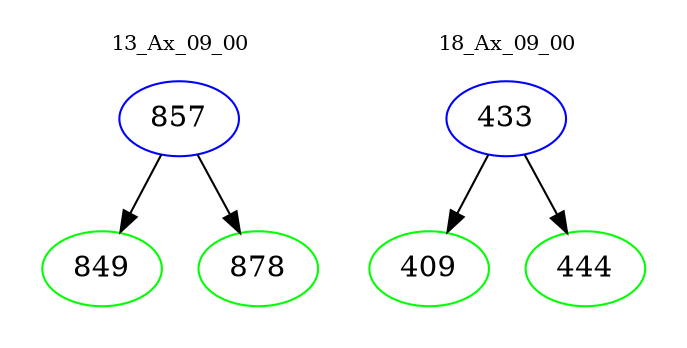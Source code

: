 digraph{
subgraph cluster_0 {
color = white
label = "13_Ax_09_00";
fontsize=10;
T0_857 [label="857", color="blue"]
T0_857 -> T0_849 [color="black"]
T0_849 [label="849", color="green"]
T0_857 -> T0_878 [color="black"]
T0_878 [label="878", color="green"]
}
subgraph cluster_1 {
color = white
label = "18_Ax_09_00";
fontsize=10;
T1_433 [label="433", color="blue"]
T1_433 -> T1_409 [color="black"]
T1_409 [label="409", color="green"]
T1_433 -> T1_444 [color="black"]
T1_444 [label="444", color="green"]
}
}
